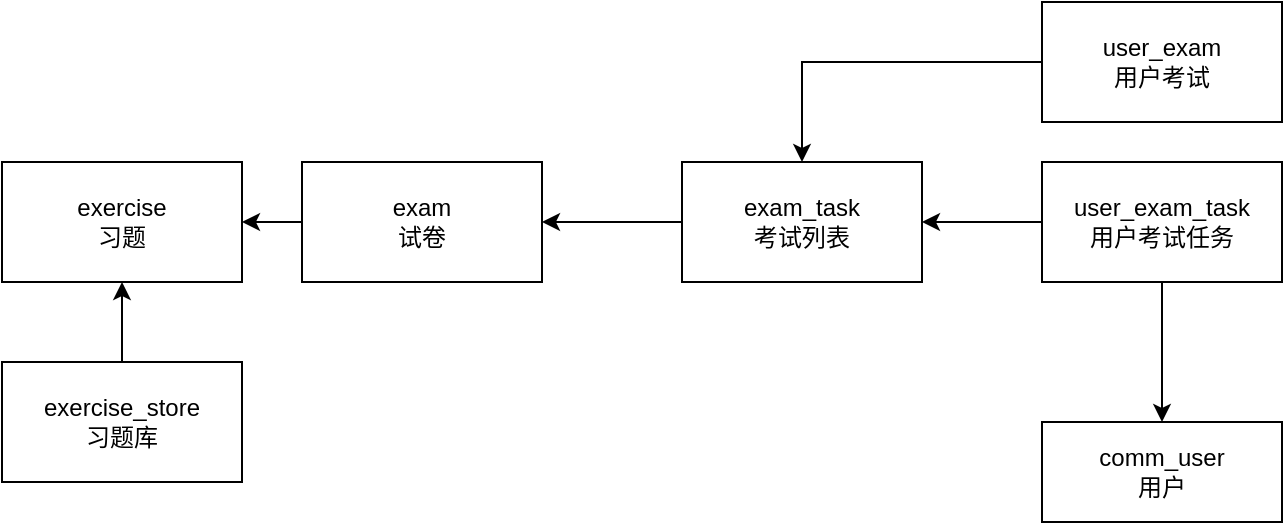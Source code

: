 <mxfile version="16.5.3" type="github">
  <diagram id="bixSDpGMKZh9JCM2c2_f" name="Page-1">
    <mxGraphModel dx="1422" dy="762" grid="1" gridSize="10" guides="1" tooltips="1" connect="1" arrows="1" fold="1" page="1" pageScale="1" pageWidth="827" pageHeight="1169" math="0" shadow="0">
      <root>
        <mxCell id="0" />
        <mxCell id="1" parent="0" />
        <mxCell id="MydzxWOjrlcetfUnZiZt-8" style="edgeStyle=orthogonalEdgeStyle;rounded=0;orthogonalLoop=1;jettySize=auto;html=1;entryX=1;entryY=0.5;entryDx=0;entryDy=0;" edge="1" parent="1" source="MydzxWOjrlcetfUnZiZt-1" target="MydzxWOjrlcetfUnZiZt-7">
          <mxGeometry relative="1" as="geometry" />
        </mxCell>
        <mxCell id="MydzxWOjrlcetfUnZiZt-1" value="exam_task&lt;br&gt;考试列表" style="rounded=0;whiteSpace=wrap;html=1;" vertex="1" parent="1">
          <mxGeometry x="420" y="170" width="120" height="60" as="geometry" />
        </mxCell>
        <mxCell id="MydzxWOjrlcetfUnZiZt-2" value="comm_user&lt;br&gt;用户" style="rounded=0;whiteSpace=wrap;html=1;" vertex="1" parent="1">
          <mxGeometry x="600" y="300" width="120" height="50" as="geometry" />
        </mxCell>
        <mxCell id="MydzxWOjrlcetfUnZiZt-5" style="edgeStyle=orthogonalEdgeStyle;rounded=0;orthogonalLoop=1;jettySize=auto;html=1;entryX=0.5;entryY=0;entryDx=0;entryDy=0;" edge="1" parent="1" source="MydzxWOjrlcetfUnZiZt-3" target="MydzxWOjrlcetfUnZiZt-2">
          <mxGeometry relative="1" as="geometry">
            <Array as="points">
              <mxPoint x="660" y="260" />
              <mxPoint x="660" y="260" />
            </Array>
          </mxGeometry>
        </mxCell>
        <mxCell id="MydzxWOjrlcetfUnZiZt-6" style="edgeStyle=orthogonalEdgeStyle;rounded=0;orthogonalLoop=1;jettySize=auto;html=1;exitX=0;exitY=0.5;exitDx=0;exitDy=0;" edge="1" parent="1" source="MydzxWOjrlcetfUnZiZt-3" target="MydzxWOjrlcetfUnZiZt-1">
          <mxGeometry relative="1" as="geometry" />
        </mxCell>
        <mxCell id="MydzxWOjrlcetfUnZiZt-3" value="user_exam_task&lt;br&gt;用户考试任务" style="rounded=0;whiteSpace=wrap;html=1;" vertex="1" parent="1">
          <mxGeometry x="600" y="170" width="120" height="60" as="geometry" />
        </mxCell>
        <mxCell id="MydzxWOjrlcetfUnZiZt-10" style="edgeStyle=orthogonalEdgeStyle;rounded=0;orthogonalLoop=1;jettySize=auto;html=1;exitX=0;exitY=0.5;exitDx=0;exitDy=0;" edge="1" parent="1" source="MydzxWOjrlcetfUnZiZt-7" target="MydzxWOjrlcetfUnZiZt-9">
          <mxGeometry relative="1" as="geometry" />
        </mxCell>
        <mxCell id="MydzxWOjrlcetfUnZiZt-7" value="exam&lt;br&gt;试卷" style="rounded=0;whiteSpace=wrap;html=1;" vertex="1" parent="1">
          <mxGeometry x="230" y="170" width="120" height="60" as="geometry" />
        </mxCell>
        <mxCell id="MydzxWOjrlcetfUnZiZt-9" value="exercise&lt;br&gt;习题" style="rounded=0;whiteSpace=wrap;html=1;" vertex="1" parent="1">
          <mxGeometry x="80" y="170" width="120" height="60" as="geometry" />
        </mxCell>
        <mxCell id="MydzxWOjrlcetfUnZiZt-12" style="edgeStyle=orthogonalEdgeStyle;rounded=0;orthogonalLoop=1;jettySize=auto;html=1;exitX=0;exitY=0.5;exitDx=0;exitDy=0;entryX=0.5;entryY=0;entryDx=0;entryDy=0;" edge="1" parent="1" source="MydzxWOjrlcetfUnZiZt-11" target="MydzxWOjrlcetfUnZiZt-1">
          <mxGeometry relative="1" as="geometry" />
        </mxCell>
        <mxCell id="MydzxWOjrlcetfUnZiZt-11" value="user_exam&lt;br&gt;用户考试" style="rounded=0;whiteSpace=wrap;html=1;" vertex="1" parent="1">
          <mxGeometry x="600" y="90" width="120" height="60" as="geometry" />
        </mxCell>
        <mxCell id="MydzxWOjrlcetfUnZiZt-14" style="edgeStyle=orthogonalEdgeStyle;rounded=0;orthogonalLoop=1;jettySize=auto;html=1;exitX=0.5;exitY=0;exitDx=0;exitDy=0;entryX=0.5;entryY=1;entryDx=0;entryDy=0;" edge="1" parent="1" source="MydzxWOjrlcetfUnZiZt-13" target="MydzxWOjrlcetfUnZiZt-9">
          <mxGeometry relative="1" as="geometry" />
        </mxCell>
        <mxCell id="MydzxWOjrlcetfUnZiZt-13" value="exercise_store&lt;br&gt;习题库" style="rounded=0;whiteSpace=wrap;html=1;" vertex="1" parent="1">
          <mxGeometry x="80" y="270" width="120" height="60" as="geometry" />
        </mxCell>
      </root>
    </mxGraphModel>
  </diagram>
</mxfile>

